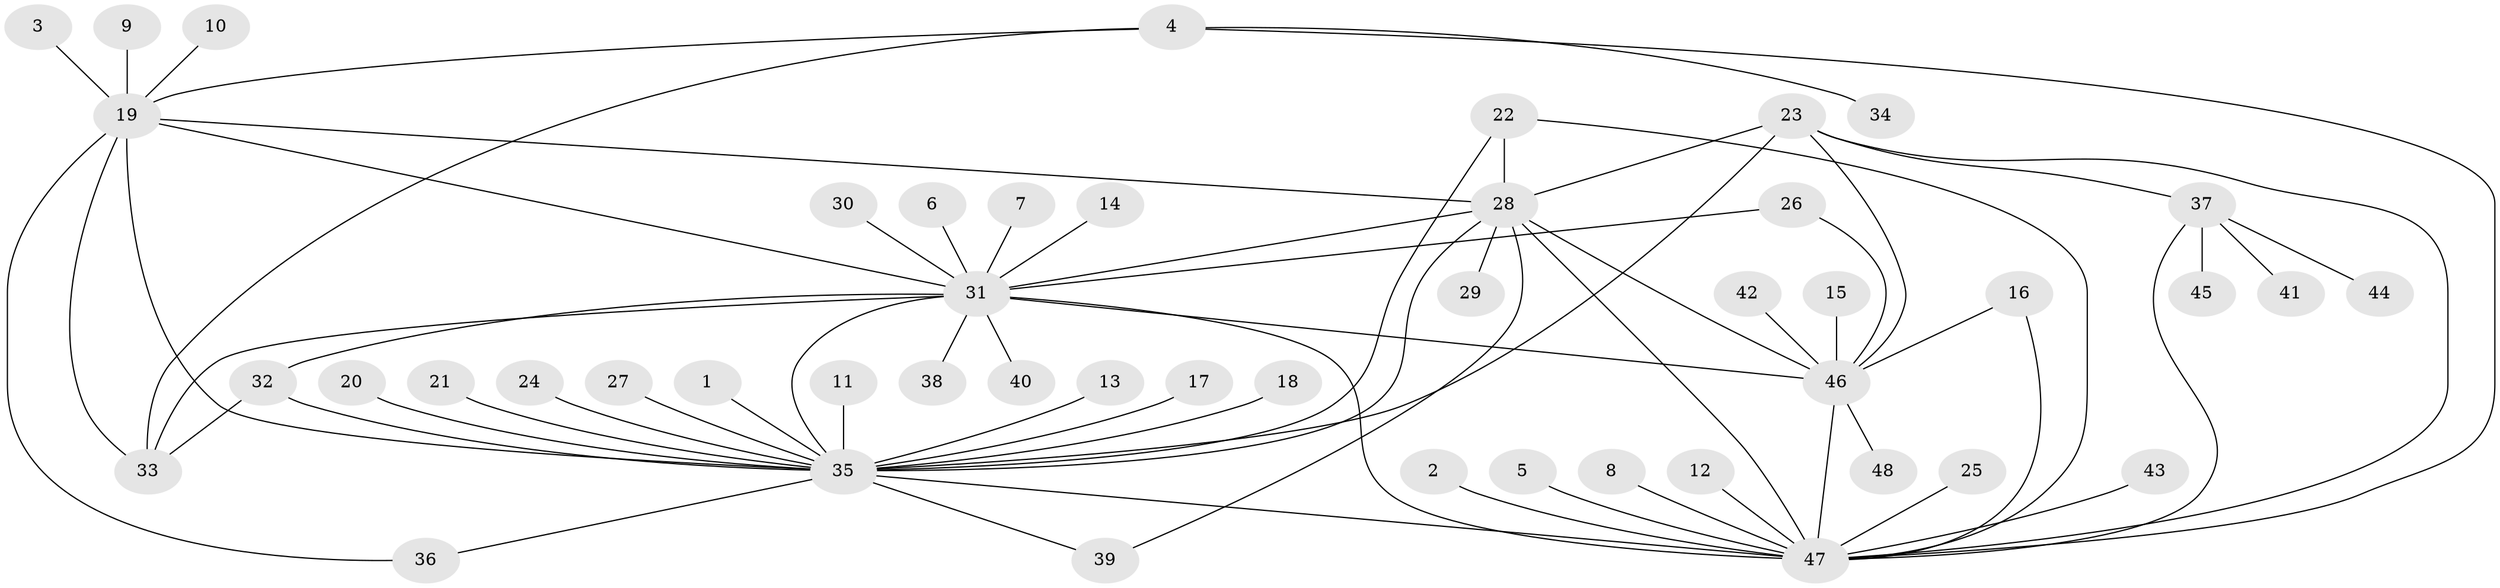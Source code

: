 // original degree distribution, {3: 0.13541666666666666, 21: 0.010416666666666666, 4: 0.052083333333333336, 17: 0.010416666666666666, 7: 0.0625, 5: 0.020833333333333332, 1: 0.53125, 12: 0.010416666666666666, 10: 0.010416666666666666, 2: 0.15625}
// Generated by graph-tools (version 1.1) at 2025/49/03/09/25 03:49:54]
// undirected, 48 vertices, 69 edges
graph export_dot {
graph [start="1"]
  node [color=gray90,style=filled];
  1;
  2;
  3;
  4;
  5;
  6;
  7;
  8;
  9;
  10;
  11;
  12;
  13;
  14;
  15;
  16;
  17;
  18;
  19;
  20;
  21;
  22;
  23;
  24;
  25;
  26;
  27;
  28;
  29;
  30;
  31;
  32;
  33;
  34;
  35;
  36;
  37;
  38;
  39;
  40;
  41;
  42;
  43;
  44;
  45;
  46;
  47;
  48;
  1 -- 35 [weight=1.0];
  2 -- 47 [weight=1.0];
  3 -- 19 [weight=1.0];
  4 -- 19 [weight=1.0];
  4 -- 33 [weight=1.0];
  4 -- 34 [weight=1.0];
  4 -- 47 [weight=1.0];
  5 -- 47 [weight=1.0];
  6 -- 31 [weight=1.0];
  7 -- 31 [weight=1.0];
  8 -- 47 [weight=1.0];
  9 -- 19 [weight=1.0];
  10 -- 19 [weight=1.0];
  11 -- 35 [weight=1.0];
  12 -- 47 [weight=1.0];
  13 -- 35 [weight=1.0];
  14 -- 31 [weight=1.0];
  15 -- 46 [weight=1.0];
  16 -- 46 [weight=1.0];
  16 -- 47 [weight=1.0];
  17 -- 35 [weight=1.0];
  18 -- 35 [weight=1.0];
  19 -- 28 [weight=1.0];
  19 -- 31 [weight=1.0];
  19 -- 33 [weight=1.0];
  19 -- 35 [weight=1.0];
  19 -- 36 [weight=1.0];
  20 -- 35 [weight=1.0];
  21 -- 35 [weight=1.0];
  22 -- 28 [weight=1.0];
  22 -- 35 [weight=1.0];
  22 -- 47 [weight=1.0];
  23 -- 28 [weight=1.0];
  23 -- 35 [weight=1.0];
  23 -- 37 [weight=1.0];
  23 -- 46 [weight=1.0];
  23 -- 47 [weight=1.0];
  24 -- 35 [weight=1.0];
  25 -- 47 [weight=1.0];
  26 -- 31 [weight=1.0];
  26 -- 46 [weight=1.0];
  27 -- 35 [weight=1.0];
  28 -- 29 [weight=1.0];
  28 -- 31 [weight=1.0];
  28 -- 35 [weight=2.0];
  28 -- 39 [weight=1.0];
  28 -- 46 [weight=2.0];
  28 -- 47 [weight=1.0];
  30 -- 31 [weight=1.0];
  31 -- 32 [weight=1.0];
  31 -- 33 [weight=1.0];
  31 -- 35 [weight=1.0];
  31 -- 38 [weight=1.0];
  31 -- 40 [weight=1.0];
  31 -- 46 [weight=1.0];
  31 -- 47 [weight=1.0];
  32 -- 33 [weight=1.0];
  32 -- 35 [weight=1.0];
  35 -- 36 [weight=1.0];
  35 -- 39 [weight=1.0];
  35 -- 47 [weight=1.0];
  37 -- 41 [weight=1.0];
  37 -- 44 [weight=1.0];
  37 -- 45 [weight=1.0];
  37 -- 47 [weight=1.0];
  42 -- 46 [weight=1.0];
  43 -- 47 [weight=1.0];
  46 -- 47 [weight=1.0];
  46 -- 48 [weight=1.0];
}
